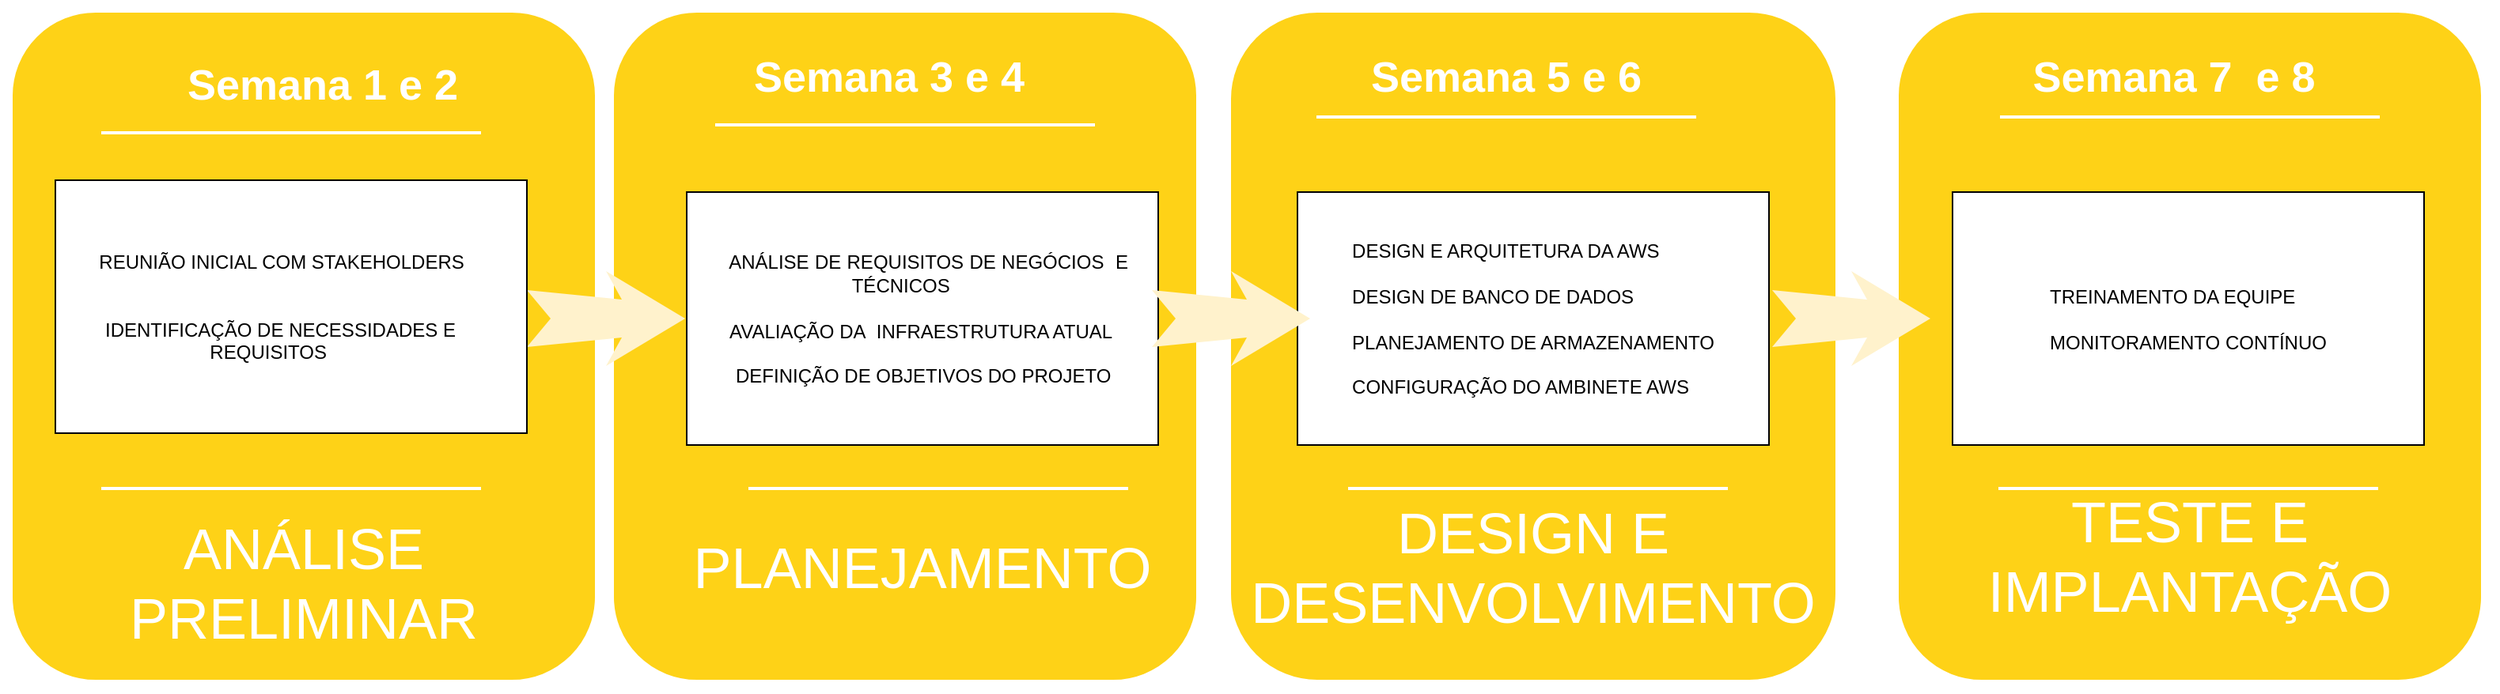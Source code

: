 <mxfile version="24.7.5">
  <diagram name="Page-1" id="12e1b939-464a-85fe-373e-61e167be1490">
    <mxGraphModel grid="1" page="1" gridSize="10" guides="1" tooltips="1" connect="1" arrows="1" fold="1" pageScale="1.5" pageWidth="1169" pageHeight="826" background="none" math="0" shadow="0">
      <root>
        <mxCell id="0" />
        <mxCell id="1" parent="0" />
        <mxCell id="60da8b9f42644d3a-2" value="" style="whiteSpace=wrap;html=1;rounded=1;shadow=0;strokeWidth=8;fontSize=20;align=center;fillColor=#FED217;strokeColor=#FFFFFF;" vertex="1" parent="1">
          <mxGeometry x="200" y="405" width="376" height="430" as="geometry" />
        </mxCell>
        <mxCell id="60da8b9f42644d3a-3" value="Semana 1 e 2" style="text;html=1;strokeColor=none;fillColor=none;align=center;verticalAlign=middle;whiteSpace=wrap;rounded=0;shadow=0;fontSize=27;fontColor=#FFFFFF;fontStyle=1" vertex="1" parent="1">
          <mxGeometry x="260" y="425" width="280" height="60" as="geometry" />
        </mxCell>
        <mxCell id="60da8b9f42644d3a-6" value="" style="line;strokeWidth=2;html=1;rounded=0;shadow=0;fontSize=27;align=center;fillColor=none;strokeColor=#FFFFFF;" vertex="1" parent="1">
          <mxGeometry x="260" y="480" width="240" height="10" as="geometry" />
        </mxCell>
        <mxCell id="60da8b9f42644d3a-7" value="" style="line;strokeWidth=2;html=1;rounded=0;shadow=0;fontSize=27;align=center;fillColor=none;strokeColor=#FFFFFF;" vertex="1" parent="1">
          <mxGeometry x="260" y="705" width="240" height="10" as="geometry" />
        </mxCell>
        <mxCell id="60da8b9f42644d3a-18" value="Semana 3 e 4" style="text;html=1;strokeColor=none;fillColor=none;align=center;verticalAlign=middle;whiteSpace=wrap;rounded=0;shadow=0;fontSize=27;fontColor=#FFFFFF;fontStyle=1" vertex="1" parent="1">
          <mxGeometry x="596" y="425" width="280" height="60" as="geometry" />
        </mxCell>
        <mxCell id="60da8b9f42644d3a-25" value="Semana 5 e 6" style="text;html=1;strokeColor=none;fillColor=none;align=center;verticalAlign=middle;whiteSpace=wrap;rounded=0;shadow=0;fontSize=27;fontColor=#FFFFFF;fontStyle=1" vertex="1" parent="1">
          <mxGeometry x="876" y="425" width="280" height="60" as="geometry" />
        </mxCell>
        <mxCell id="60da8b9f42644d3a-26" value="Email&lt;div&gt;Signals&lt;/div&gt;&lt;div&gt;Workflows&lt;/div&gt;" style="text;html=1;strokeColor=none;fillColor=none;align=center;verticalAlign=middle;whiteSpace=wrap;rounded=0;shadow=0;fontSize=14;fontColor=#FFFFFF;" vertex="1" parent="1">
          <mxGeometry x="876" y="725" width="280" height="90" as="geometry" />
        </mxCell>
        <mxCell id="60da8b9f42644d3a-27" value="" style="line;strokeWidth=2;html=1;rounded=0;shadow=0;fontSize=27;align=center;fillColor=none;strokeColor=#FFFFFF;" vertex="1" parent="1">
          <mxGeometry x="896" y="485" width="240" height="10" as="geometry" />
        </mxCell>
        <mxCell id="60da8b9f42644d3a-28" value="" style="line;strokeWidth=2;html=1;rounded=0;shadow=0;fontSize=27;align=center;fillColor=none;strokeColor=#FFFFFF;" vertex="1" parent="1">
          <mxGeometry x="896" y="705" width="240" height="10" as="geometry" />
        </mxCell>
        <mxCell id="60da8b9f42644d3a-32" value="Semana 7 e 8&amp;nbsp;" style="text;html=1;strokeColor=none;fillColor=none;align=center;verticalAlign=middle;whiteSpace=wrap;rounded=0;shadow=0;fontSize=27;fontColor=#FFFFFF;fontStyle=1" vertex="1" parent="1">
          <mxGeometry x="1156" y="425" width="280" height="60" as="geometry" />
        </mxCell>
        <mxCell id="60da8b9f42644d3a-33" value="Events&lt;div&gt;Social Inbox&lt;/div&gt;&lt;div&gt;Smart Content&lt;/div&gt;" style="text;html=1;strokeColor=none;fillColor=none;align=center;verticalAlign=middle;whiteSpace=wrap;rounded=0;shadow=0;fontSize=14;fontColor=#FFFFFF;" vertex="1" parent="1">
          <mxGeometry x="1156" y="725" width="280" height="90" as="geometry" />
        </mxCell>
        <mxCell id="60da8b9f42644d3a-34" value="" style="line;strokeWidth=2;html=1;rounded=0;shadow=0;fontSize=27;align=center;fillColor=none;strokeColor=#FFFFFF;" vertex="1" parent="1">
          <mxGeometry x="1176" y="485" width="240" height="10" as="geometry" />
        </mxCell>
        <mxCell id="60da8b9f42644d3a-35" value="" style="line;strokeWidth=2;html=1;rounded=0;shadow=0;fontSize=27;align=center;fillColor=none;strokeColor=#FFFFFF;" vertex="1" parent="1">
          <mxGeometry x="1176" y="705" width="240" height="10" as="geometry" />
        </mxCell>
        <mxCell id="4pIningaEaIY6MMp3koH-2" value="" style="line;strokeWidth=2;html=1;rounded=0;shadow=0;fontSize=27;align=center;fillColor=none;strokeColor=#FFFFFF;" vertex="1" parent="1">
          <mxGeometry x="1460" y="485" width="240" height="10" as="geometry" />
        </mxCell>
        <mxCell id="4pIningaEaIY6MMp3koH-3" value="" style="line;strokeWidth=2;html=1;rounded=0;shadow=0;fontSize=27;align=center;fillColor=none;strokeColor=#FFFFFF;" vertex="1" parent="1">
          <mxGeometry x="1534" y="688" width="240" height="10" as="geometry" />
        </mxCell>
        <mxCell id="4pIningaEaIY6MMp3koH-5" value="Semana 9 e 10" style="text;html=1;strokeColor=none;fillColor=none;align=center;verticalAlign=middle;whiteSpace=wrap;rounded=0;shadow=0;fontSize=27;fontColor=#FFFFFF;fontStyle=1" vertex="1" parent="1">
          <mxGeometry x="1420" y="425" width="280" height="60" as="geometry" />
        </mxCell>
        <mxCell id="4pIningaEaIY6MMp3koH-8" value="&lt;h2&gt;&lt;font style=&quot;font-size: 36px;&quot;&gt;Planejamento&lt;/font&gt;&lt;/h2&gt;" style="text;html=1;strokeColor=none;fillColor=none;align=center;verticalAlign=middle;whiteSpace=wrap;rounded=0;shadow=0;fontSize=14;fontColor=#FFFFFF;" vertex="1" parent="1">
          <mxGeometry x="597" y="725" width="280" height="90" as="geometry" />
        </mxCell>
        <mxCell id="4pIningaEaIY6MMp3koH-11" value="" style="whiteSpace=wrap;html=1;rounded=1;shadow=0;strokeWidth=8;fontSize=20;align=center;fillColor=#FED217;strokeColor=#FFFFFF;" vertex="1" parent="1">
          <mxGeometry x="580" y="405" width="376" height="430" as="geometry" />
        </mxCell>
        <mxCell id="4pIningaEaIY6MMp3koH-12" value="Semana 3 e 4" style="text;html=1;strokeColor=none;fillColor=none;align=center;verticalAlign=middle;whiteSpace=wrap;rounded=0;shadow=0;fontSize=27;fontColor=#FFFFFF;fontStyle=1" vertex="1" parent="1">
          <mxGeometry x="618" y="420" width="280" height="60" as="geometry" />
        </mxCell>
        <mxCell id="4pIningaEaIY6MMp3koH-13" value="&lt;font style=&quot;font-size: 36px;&quot;&gt;PLANEJAMENTO&lt;/font&gt;" style="text;html=1;strokeColor=none;fillColor=none;align=center;verticalAlign=middle;whiteSpace=wrap;rounded=0;shadow=0;fontSize=14;fontColor=#FFFFFF;" vertex="1" parent="1">
          <mxGeometry x="640" y="715" width="278" height="90" as="geometry" />
        </mxCell>
        <mxCell id="4pIningaEaIY6MMp3koH-17" value="" style="whiteSpace=wrap;html=1;rounded=1;shadow=0;strokeWidth=8;fontSize=20;align=center;fillColor=#FED217;strokeColor=#FFFFFF;" vertex="1" parent="1">
          <mxGeometry x="970" y="405" width="390" height="430" as="geometry" />
        </mxCell>
        <mxCell id="4pIningaEaIY6MMp3koH-18" value="Semana 5 e 6" style="text;html=1;strokeColor=none;fillColor=none;align=center;verticalAlign=middle;whiteSpace=wrap;rounded=0;shadow=0;fontSize=27;fontColor=#FFFFFF;fontStyle=1" vertex="1" parent="1">
          <mxGeometry x="1008" y="420" width="280" height="60" as="geometry" />
        </mxCell>
        <mxCell id="4pIningaEaIY6MMp3koH-19" value="&lt;font style=&quot;font-size: 36px;&quot;&gt;DESIGN E DESENVOLVIMENTO&lt;/font&gt;" style="text;html=1;strokeColor=none;fillColor=none;align=center;verticalAlign=middle;whiteSpace=wrap;rounded=0;shadow=0;fontSize=14;fontColor=#FFFFFF;" vertex="1" parent="1">
          <mxGeometry x="1024" y="715" width="282" height="90" as="geometry" />
        </mxCell>
        <mxCell id="60da8b9f42644d3a-9" value="" style="html=1;shadow=0;dashed=0;align=center;verticalAlign=middle;shape=mxgraph.arrows2.stylisedArrow;dy=0.6;dx=40;notch=15;feather=0.4;rounded=0;strokeWidth=1;fontSize=27;strokeColor=none;fillColor=#fff2cc;" vertex="1" parent="1">
          <mxGeometry x="529" y="572.5" width="100" height="60" as="geometry" />
        </mxCell>
        <mxCell id="4pIningaEaIY6MMp3koH-21" value="&lt;div style=&quot;text-align: justify;&quot;&gt;&amp;nbsp; &amp;nbsp; &amp;nbsp; &amp;nbsp; REUNIÃO INICIAL COM STAKEHOLDERS&lt;/div&gt;&lt;div style=&quot;text-align: justify;&quot;&gt;&lt;br&gt;&lt;/div&gt;&lt;div style=&quot;text-align: justify;&quot;&gt;&lt;br&gt;&lt;/div&gt;&lt;div style=&quot;text-align: justify;&quot;&gt;&amp;nbsp; &amp;nbsp; &amp;nbsp; &amp;nbsp; &amp;nbsp;IDENTIFICAÇÃO DE NECESSIDADES E&amp;nbsp; &amp;nbsp; &amp;nbsp; &amp;nbsp; &amp;nbsp; &amp;nbsp; &amp;nbsp; &amp;nbsp; &amp;nbsp; &amp;nbsp; &amp;nbsp; &amp;nbsp; &amp;nbsp; &amp;nbsp; &amp;nbsp; &amp;nbsp; &amp;nbsp; &amp;nbsp; &amp;nbsp; &amp;nbsp; &amp;nbsp; &amp;nbsp;REQUISITOS&lt;/div&gt;" style="whiteSpace=wrap;html=1;" vertex="1" parent="1">
          <mxGeometry x="231" y="515" width="298" height="160" as="geometry" />
        </mxCell>
        <mxCell id="4pIningaEaIY6MMp3koH-23" value="&lt;div style=&quot;text-align: justify;&quot;&gt;&amp;nbsp; &amp;nbsp; &amp;nbsp; &amp;nbsp;ANÁLISE DE REQUISITOS DE NEGÓCIOS&amp;nbsp; E&amp;nbsp; &amp;nbsp; &amp;nbsp; &amp;nbsp; &amp;nbsp; &amp;nbsp; &amp;nbsp; &amp;nbsp; &amp;nbsp; &amp;nbsp; &amp;nbsp; &amp;nbsp; &amp;nbsp; &amp;nbsp; &amp;nbsp; &amp;nbsp; &amp;nbsp; &amp;nbsp; &amp;nbsp;TÉCNICOS&lt;/div&gt;&lt;div style=&quot;text-align: justify;&quot;&gt;&lt;br&gt;&lt;/div&gt;&lt;div style=&quot;text-align: justify;&quot;&gt;&amp;nbsp; &amp;nbsp; &amp;nbsp; &amp;nbsp; AVALIAÇÃO DA&amp;nbsp; INFRAESTRUTURA ATUAL&lt;/div&gt;&lt;div style=&quot;text-align: justify;&quot;&gt;&lt;br&gt;&lt;/div&gt;&lt;div style=&quot;text-align: justify;&quot;&gt;&amp;nbsp; &amp;nbsp; &amp;nbsp; &amp;nbsp; &amp;nbsp;DEFINIÇÃO DE OBJETIVOS DO PROJETO&lt;/div&gt;" style="whiteSpace=wrap;html=1;" vertex="1" parent="1">
          <mxGeometry x="630" y="522.5" width="298" height="160" as="geometry" />
        </mxCell>
        <mxCell id="4pIningaEaIY6MMp3koH-24" value="" style="line;strokeWidth=2;html=1;rounded=0;shadow=0;fontSize=27;align=center;fillColor=none;strokeColor=#FFFFFF;" vertex="1" parent="1">
          <mxGeometry x="648" y="475" width="240" height="10" as="geometry" />
        </mxCell>
        <mxCell id="4pIningaEaIY6MMp3koH-26" value="&lt;div style=&quot;text-align: justify;&quot;&gt;DESIGN E ARQUITETURA DA AWS&lt;/div&gt;&lt;div style=&quot;text-align: justify;&quot;&gt;&lt;br&gt;&lt;/div&gt;&lt;div style=&quot;text-align: justify;&quot;&gt;DESIGN DE BANCO DE DADOS&lt;/div&gt;&lt;div style=&quot;text-align: justify;&quot;&gt;&lt;br&gt;&lt;/div&gt;&lt;div style=&quot;text-align: justify;&quot;&gt;PLANEJAMENTO DE ARMAZENAMENTO&lt;/div&gt;&lt;div style=&quot;text-align: justify;&quot;&gt;&lt;br&gt;&lt;/div&gt;&lt;div style=&quot;text-align: justify;&quot;&gt;CONFIGURAÇÃO DO AMBINETE AWS&lt;/div&gt;" style="whiteSpace=wrap;html=1;" vertex="1" parent="1">
          <mxGeometry x="1016" y="522.5" width="298" height="160" as="geometry" />
        </mxCell>
        <mxCell id="4pIningaEaIY6MMp3koH-29" value="&lt;font style=&quot;font-size: 36px;&quot;&gt;ANÁLISE PRELIMINAR&lt;/font&gt;" style="text;html=1;strokeColor=none;fillColor=none;align=center;verticalAlign=middle;whiteSpace=wrap;rounded=0;shadow=0;fontSize=14;fontColor=#FFFFFF;" vertex="1" parent="1">
          <mxGeometry x="249" y="725" width="278" height="90" as="geometry" />
        </mxCell>
        <mxCell id="4pIningaEaIY6MMp3koH-30" value="" style="line;strokeWidth=2;html=1;rounded=0;shadow=0;fontSize=27;align=center;fillColor=none;strokeColor=#FFFFFF;" vertex="1" parent="1">
          <mxGeometry x="669" y="705" width="240" height="10" as="geometry" />
        </mxCell>
        <mxCell id="4pIningaEaIY6MMp3koH-31" value="" style="line;strokeWidth=2;html=1;rounded=0;shadow=0;fontSize=27;align=center;fillColor=none;strokeColor=#FFFFFF;" vertex="1" parent="1">
          <mxGeometry x="1048" y="705" width="240" height="10" as="geometry" />
        </mxCell>
        <mxCell id="4pIningaEaIY6MMp3koH-37" value="" style="whiteSpace=wrap;html=1;rounded=1;shadow=0;strokeWidth=8;fontSize=20;align=center;fillColor=#FED217;strokeColor=#FFFFFF;" vertex="1" parent="1">
          <mxGeometry x="1392" y="405" width="376" height="430" as="geometry" />
        </mxCell>
        <mxCell id="4pIningaEaIY6MMp3koH-38" value="Semana 7&amp;nbsp; e 8" style="text;html=1;strokeColor=none;fillColor=none;align=center;verticalAlign=middle;whiteSpace=wrap;rounded=0;shadow=0;fontSize=27;fontColor=#FFFFFF;fontStyle=1" vertex="1" parent="1">
          <mxGeometry x="1430" y="420" width="280" height="60" as="geometry" />
        </mxCell>
        <mxCell id="4pIningaEaIY6MMp3koH-40" value="&lt;div style=&quot;text-align: justify;&quot;&gt;TREINAMENTO DA EQUIPE&lt;/div&gt;&lt;div style=&quot;text-align: justify;&quot;&gt;&lt;br&gt;&lt;/div&gt;&lt;div style=&quot;text-align: justify;&quot;&gt;MONITORAMENTO CONTÍNUO&lt;/div&gt;" style="whiteSpace=wrap;html=1;" vertex="1" parent="1">
          <mxGeometry x="1430" y="522.5" width="298" height="160" as="geometry" />
        </mxCell>
        <mxCell id="4pIningaEaIY6MMp3koH-41" value="&lt;font style=&quot;font-size: 36px;&quot;&gt;TESTE E IMPLANTAÇÃO&lt;/font&gt;" style="text;html=1;strokeColor=none;fillColor=none;align=center;verticalAlign=middle;whiteSpace=wrap;rounded=0;shadow=0;fontSize=14;fontColor=#FFFFFF;" vertex="1" parent="1">
          <mxGeometry x="1440" y="705" width="280" height="95" as="geometry" />
        </mxCell>
        <mxCell id="4pIningaEaIY6MMp3koH-42" value="" style="line;strokeWidth=2;html=1;rounded=0;shadow=0;fontSize=27;align=center;fillColor=none;strokeColor=#FFFFFF;" vertex="1" parent="1">
          <mxGeometry x="1459" y="705" width="240" height="10" as="geometry" />
        </mxCell>
        <mxCell id="4pIningaEaIY6MMp3koH-43" value="" style="html=1;shadow=0;dashed=0;align=center;verticalAlign=middle;shape=mxgraph.arrows2.stylisedArrow;dy=0.6;dx=40;notch=15;feather=0.4;rounded=0;strokeWidth=1;fontSize=27;strokeColor=none;fillColor=#fff2cc;" vertex="1" parent="1">
          <mxGeometry x="1316" y="572.5" width="100" height="60" as="geometry" />
        </mxCell>
        <mxCell id="4pIningaEaIY6MMp3koH-44" value="" style="html=1;shadow=0;dashed=0;align=center;verticalAlign=middle;shape=mxgraph.arrows2.stylisedArrow;dy=0.6;dx=40;notch=15;feather=0.4;rounded=0;strokeWidth=1;fontSize=27;strokeColor=none;fillColor=#fff2cc;" vertex="1" parent="1">
          <mxGeometry x="924" y="572.5" width="100" height="60" as="geometry" />
        </mxCell>
        <mxCell id="4pIningaEaIY6MMp3koH-45" value="" style="line;strokeWidth=2;html=1;rounded=0;shadow=0;fontSize=27;align=center;fillColor=none;strokeColor=#FFFFFF;" vertex="1" parent="1">
          <mxGeometry x="1028" y="470" width="240" height="10" as="geometry" />
        </mxCell>
        <mxCell id="4pIningaEaIY6MMp3koH-46" value="" style="line;strokeWidth=2;html=1;rounded=0;shadow=0;fontSize=27;align=center;fillColor=none;strokeColor=#FFFFFF;" vertex="1" parent="1">
          <mxGeometry x="1460" y="470" width="240" height="10" as="geometry" />
        </mxCell>
      </root>
    </mxGraphModel>
  </diagram>
</mxfile>
